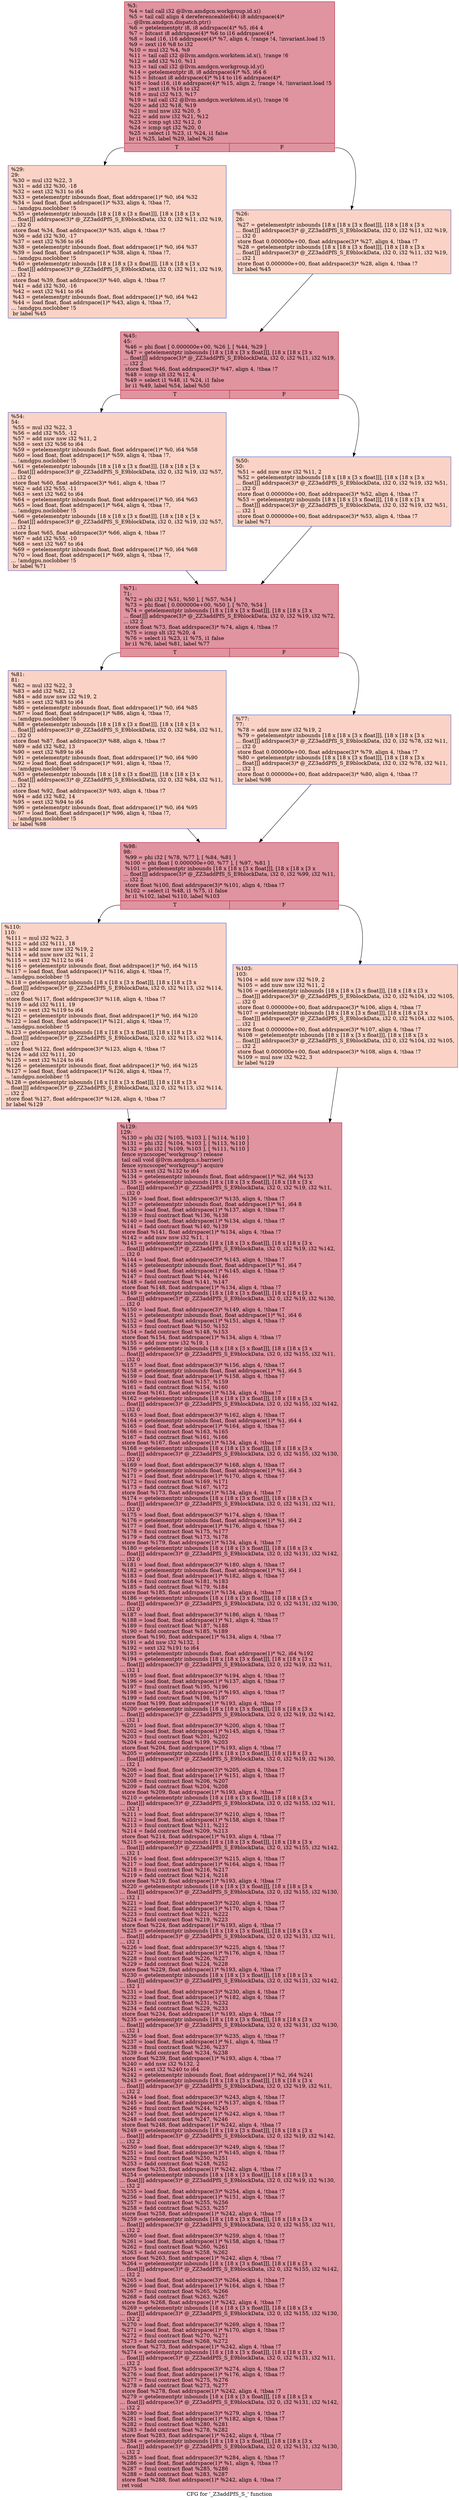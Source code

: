 digraph "CFG for '_Z3addPfS_S_' function" {
	label="CFG for '_Z3addPfS_S_' function";

	Node0x5e4bec0 [shape=record,color="#b70d28ff", style=filled, fillcolor="#b70d2870",label="{%3:\l  %4 = tail call i32 @llvm.amdgcn.workgroup.id.x()\l  %5 = tail call align 4 dereferenceable(64) i8 addrspace(4)*\l... @llvm.amdgcn.dispatch.ptr()\l  %6 = getelementptr i8, i8 addrspace(4)* %5, i64 4\l  %7 = bitcast i8 addrspace(4)* %6 to i16 addrspace(4)*\l  %8 = load i16, i16 addrspace(4)* %7, align 4, !range !4, !invariant.load !5\l  %9 = zext i16 %8 to i32\l  %10 = mul i32 %4, %9\l  %11 = tail call i32 @llvm.amdgcn.workitem.id.x(), !range !6\l  %12 = add i32 %10, %11\l  %13 = tail call i32 @llvm.amdgcn.workgroup.id.y()\l  %14 = getelementptr i8, i8 addrspace(4)* %5, i64 6\l  %15 = bitcast i8 addrspace(4)* %14 to i16 addrspace(4)*\l  %16 = load i16, i16 addrspace(4)* %15, align 2, !range !4, !invariant.load !5\l  %17 = zext i16 %16 to i32\l  %18 = mul i32 %13, %17\l  %19 = tail call i32 @llvm.amdgcn.workitem.id.y(), !range !6\l  %20 = add i32 %18, %19\l  %21 = mul nsw i32 %20, 5\l  %22 = add nsw i32 %21, %12\l  %23 = icmp sgt i32 %12, 0\l  %24 = icmp sgt i32 %20, 0\l  %25 = select i1 %23, i1 %24, i1 false\l  br i1 %25, label %29, label %26\l|{<s0>T|<s1>F}}"];
	Node0x5e4bec0:s0 -> Node0x5e4fb00;
	Node0x5e4bec0:s1 -> Node0x5e4fb90;
	Node0x5e4fb90 [shape=record,color="#3d50c3ff", style=filled, fillcolor="#f59c7d70",label="{%26:\l26:                                               \l  %27 = getelementptr inbounds [18 x [18 x [3 x float]]], [18 x [18 x [3 x\l... float]]] addrspace(3)* @_ZZ3addPfS_S_E9blockData, i32 0, i32 %11, i32 %19,\l... i32 0\l  store float 0.000000e+00, float addrspace(3)* %27, align 4, !tbaa !7\l  %28 = getelementptr inbounds [18 x [18 x [3 x float]]], [18 x [18 x [3 x\l... float]]] addrspace(3)* @_ZZ3addPfS_S_E9blockData, i32 0, i32 %11, i32 %19,\l... i32 1\l  store float 0.000000e+00, float addrspace(3)* %28, align 4, !tbaa !7\l  br label %45\l}"];
	Node0x5e4fb90 -> Node0x5e511d0;
	Node0x5e4fb00 [shape=record,color="#3d50c3ff", style=filled, fillcolor="#f59c7d70",label="{%29:\l29:                                               \l  %30 = mul i32 %22, 3\l  %31 = add i32 %30, -18\l  %32 = sext i32 %31 to i64\l  %33 = getelementptr inbounds float, float addrspace(1)* %0, i64 %32\l  %34 = load float, float addrspace(1)* %33, align 4, !tbaa !7,\l... !amdgpu.noclobber !5\l  %35 = getelementptr inbounds [18 x [18 x [3 x float]]], [18 x [18 x [3 x\l... float]]] addrspace(3)* @_ZZ3addPfS_S_E9blockData, i32 0, i32 %11, i32 %19,\l... i32 0\l  store float %34, float addrspace(3)* %35, align 4, !tbaa !7\l  %36 = add i32 %30, -17\l  %37 = sext i32 %36 to i64\l  %38 = getelementptr inbounds float, float addrspace(1)* %0, i64 %37\l  %39 = load float, float addrspace(1)* %38, align 4, !tbaa !7,\l... !amdgpu.noclobber !5\l  %40 = getelementptr inbounds [18 x [18 x [3 x float]]], [18 x [18 x [3 x\l... float]]] addrspace(3)* @_ZZ3addPfS_S_E9blockData, i32 0, i32 %11, i32 %19,\l... i32 1\l  store float %39, float addrspace(3)* %40, align 4, !tbaa !7\l  %41 = add i32 %30, -16\l  %42 = sext i32 %41 to i64\l  %43 = getelementptr inbounds float, float addrspace(1)* %0, i64 %42\l  %44 = load float, float addrspace(1)* %43, align 4, !tbaa !7,\l... !amdgpu.noclobber !5\l  br label %45\l}"];
	Node0x5e4fb00 -> Node0x5e511d0;
	Node0x5e511d0 [shape=record,color="#b70d28ff", style=filled, fillcolor="#b70d2870",label="{%45:\l45:                                               \l  %46 = phi float [ 0.000000e+00, %26 ], [ %44, %29 ]\l  %47 = getelementptr inbounds [18 x [18 x [3 x float]]], [18 x [18 x [3 x\l... float]]] addrspace(3)* @_ZZ3addPfS_S_E9blockData, i32 0, i32 %11, i32 %19,\l... i32 2\l  store float %46, float addrspace(3)* %47, align 4, !tbaa !7\l  %48 = icmp slt i32 %12, 4\l  %49 = select i1 %48, i1 %24, i1 false\l  br i1 %49, label %54, label %50\l|{<s0>T|<s1>F}}"];
	Node0x5e511d0:s0 -> Node0x5e52330;
	Node0x5e511d0:s1 -> Node0x5e52380;
	Node0x5e52380 [shape=record,color="#3d50c3ff", style=filled, fillcolor="#f59c7d70",label="{%50:\l50:                                               \l  %51 = add nuw nsw i32 %11, 2\l  %52 = getelementptr inbounds [18 x [18 x [3 x float]]], [18 x [18 x [3 x\l... float]]] addrspace(3)* @_ZZ3addPfS_S_E9blockData, i32 0, i32 %19, i32 %51,\l... i32 0\l  store float 0.000000e+00, float addrspace(3)* %52, align 4, !tbaa !7\l  %53 = getelementptr inbounds [18 x [18 x [3 x float]]], [18 x [18 x [3 x\l... float]]] addrspace(3)* @_ZZ3addPfS_S_E9blockData, i32 0, i32 %19, i32 %51,\l... i32 1\l  store float 0.000000e+00, float addrspace(3)* %53, align 4, !tbaa !7\l  br label %71\l}"];
	Node0x5e52380 -> Node0x5e528a0;
	Node0x5e52330 [shape=record,color="#3d50c3ff", style=filled, fillcolor="#f59c7d70",label="{%54:\l54:                                               \l  %55 = mul i32 %22, 3\l  %56 = add i32 %55, -12\l  %57 = add nuw nsw i32 %11, 2\l  %58 = sext i32 %56 to i64\l  %59 = getelementptr inbounds float, float addrspace(1)* %0, i64 %58\l  %60 = load float, float addrspace(1)* %59, align 4, !tbaa !7,\l... !amdgpu.noclobber !5\l  %61 = getelementptr inbounds [18 x [18 x [3 x float]]], [18 x [18 x [3 x\l... float]]] addrspace(3)* @_ZZ3addPfS_S_E9blockData, i32 0, i32 %19, i32 %57,\l... i32 0\l  store float %60, float addrspace(3)* %61, align 4, !tbaa !7\l  %62 = add i32 %55, -11\l  %63 = sext i32 %62 to i64\l  %64 = getelementptr inbounds float, float addrspace(1)* %0, i64 %63\l  %65 = load float, float addrspace(1)* %64, align 4, !tbaa !7,\l... !amdgpu.noclobber !5\l  %66 = getelementptr inbounds [18 x [18 x [3 x float]]], [18 x [18 x [3 x\l... float]]] addrspace(3)* @_ZZ3addPfS_S_E9blockData, i32 0, i32 %19, i32 %57,\l... i32 1\l  store float %65, float addrspace(3)* %66, align 4, !tbaa !7\l  %67 = add i32 %55, -10\l  %68 = sext i32 %67 to i64\l  %69 = getelementptr inbounds float, float addrspace(1)* %0, i64 %68\l  %70 = load float, float addrspace(1)* %69, align 4, !tbaa !7,\l... !amdgpu.noclobber !5\l  br label %71\l}"];
	Node0x5e52330 -> Node0x5e528a0;
	Node0x5e528a0 [shape=record,color="#b70d28ff", style=filled, fillcolor="#b70d2870",label="{%71:\l71:                                               \l  %72 = phi i32 [ %51, %50 ], [ %57, %54 ]\l  %73 = phi float [ 0.000000e+00, %50 ], [ %70, %54 ]\l  %74 = getelementptr inbounds [18 x [18 x [3 x float]]], [18 x [18 x [3 x\l... float]]] addrspace(3)* @_ZZ3addPfS_S_E9blockData, i32 0, i32 %19, i32 %72,\l... i32 2\l  store float %73, float addrspace(3)* %74, align 4, !tbaa !7\l  %75 = icmp slt i32 %20, 4\l  %76 = select i1 %23, i1 %75, i1 false\l  br i1 %76, label %81, label %77\l|{<s0>T|<s1>F}}"];
	Node0x5e528a0:s0 -> Node0x5e53b80;
	Node0x5e528a0:s1 -> Node0x5e53bd0;
	Node0x5e53bd0 [shape=record,color="#3d50c3ff", style=filled, fillcolor="#f59c7d70",label="{%77:\l77:                                               \l  %78 = add nuw nsw i32 %19, 2\l  %79 = getelementptr inbounds [18 x [18 x [3 x float]]], [18 x [18 x [3 x\l... float]]] addrspace(3)* @_ZZ3addPfS_S_E9blockData, i32 0, i32 %78, i32 %11,\l... i32 0\l  store float 0.000000e+00, float addrspace(3)* %79, align 4, !tbaa !7\l  %80 = getelementptr inbounds [18 x [18 x [3 x float]]], [18 x [18 x [3 x\l... float]]] addrspace(3)* @_ZZ3addPfS_S_E9blockData, i32 0, i32 %78, i32 %11,\l... i32 1\l  store float 0.000000e+00, float addrspace(3)* %80, align 4, !tbaa !7\l  br label %98\l}"];
	Node0x5e53bd0 -> Node0x5e540c0;
	Node0x5e53b80 [shape=record,color="#3d50c3ff", style=filled, fillcolor="#f59c7d70",label="{%81:\l81:                                               \l  %82 = mul i32 %22, 3\l  %83 = add i32 %82, 12\l  %84 = add nuw nsw i32 %19, 2\l  %85 = sext i32 %83 to i64\l  %86 = getelementptr inbounds float, float addrspace(1)* %0, i64 %85\l  %87 = load float, float addrspace(1)* %86, align 4, !tbaa !7,\l... !amdgpu.noclobber !5\l  %88 = getelementptr inbounds [18 x [18 x [3 x float]]], [18 x [18 x [3 x\l... float]]] addrspace(3)* @_ZZ3addPfS_S_E9blockData, i32 0, i32 %84, i32 %11,\l... i32 0\l  store float %87, float addrspace(3)* %88, align 4, !tbaa !7\l  %89 = add i32 %82, 13\l  %90 = sext i32 %89 to i64\l  %91 = getelementptr inbounds float, float addrspace(1)* %0, i64 %90\l  %92 = load float, float addrspace(1)* %91, align 4, !tbaa !7,\l... !amdgpu.noclobber !5\l  %93 = getelementptr inbounds [18 x [18 x [3 x float]]], [18 x [18 x [3 x\l... float]]] addrspace(3)* @_ZZ3addPfS_S_E9blockData, i32 0, i32 %84, i32 %11,\l... i32 1\l  store float %92, float addrspace(3)* %93, align 4, !tbaa !7\l  %94 = add i32 %82, 14\l  %95 = sext i32 %94 to i64\l  %96 = getelementptr inbounds float, float addrspace(1)* %0, i64 %95\l  %97 = load float, float addrspace(1)* %96, align 4, !tbaa !7,\l... !amdgpu.noclobber !5\l  br label %98\l}"];
	Node0x5e53b80 -> Node0x5e540c0;
	Node0x5e540c0 [shape=record,color="#b70d28ff", style=filled, fillcolor="#b70d2870",label="{%98:\l98:                                               \l  %99 = phi i32 [ %78, %77 ], [ %84, %81 ]\l  %100 = phi float [ 0.000000e+00, %77 ], [ %97, %81 ]\l  %101 = getelementptr inbounds [18 x [18 x [3 x float]]], [18 x [18 x [3 x\l... float]]] addrspace(3)* @_ZZ3addPfS_S_E9blockData, i32 0, i32 %99, i32 %11,\l... i32 2\l  store float %100, float addrspace(3)* %101, align 4, !tbaa !7\l  %102 = select i1 %48, i1 %75, i1 false\l  br i1 %102, label %110, label %103\l|{<s0>T|<s1>F}}"];
	Node0x5e540c0:s0 -> Node0x5e55110;
	Node0x5e540c0:s1 -> Node0x5e55160;
	Node0x5e55160 [shape=record,color="#3d50c3ff", style=filled, fillcolor="#f59c7d70",label="{%103:\l103:                                              \l  %104 = add nuw nsw i32 %19, 2\l  %105 = add nuw nsw i32 %11, 2\l  %106 = getelementptr inbounds [18 x [18 x [3 x float]]], [18 x [18 x [3 x\l... float]]] addrspace(3)* @_ZZ3addPfS_S_E9blockData, i32 0, i32 %104, i32 %105,\l... i32 0\l  store float 0.000000e+00, float addrspace(3)* %106, align 4, !tbaa !7\l  %107 = getelementptr inbounds [18 x [18 x [3 x float]]], [18 x [18 x [3 x\l... float]]] addrspace(3)* @_ZZ3addPfS_S_E9blockData, i32 0, i32 %104, i32 %105,\l... i32 1\l  store float 0.000000e+00, float addrspace(3)* %107, align 4, !tbaa !7\l  %108 = getelementptr inbounds [18 x [18 x [3 x float]]], [18 x [18 x [3 x\l... float]]] addrspace(3)* @_ZZ3addPfS_S_E9blockData, i32 0, i32 %104, i32 %105,\l... i32 2\l  store float 0.000000e+00, float addrspace(3)* %108, align 4, !tbaa !7\l  %109 = mul nsw i32 %22, 3\l  br label %129\l}"];
	Node0x5e55160 -> Node0x5e55900;
	Node0x5e55110 [shape=record,color="#3d50c3ff", style=filled, fillcolor="#f59c7d70",label="{%110:\l110:                                              \l  %111 = mul i32 %22, 3\l  %112 = add i32 %111, 18\l  %113 = add nuw nsw i32 %19, 2\l  %114 = add nuw nsw i32 %11, 2\l  %115 = sext i32 %112 to i64\l  %116 = getelementptr inbounds float, float addrspace(1)* %0, i64 %115\l  %117 = load float, float addrspace(1)* %116, align 4, !tbaa !7,\l... !amdgpu.noclobber !5\l  %118 = getelementptr inbounds [18 x [18 x [3 x float]]], [18 x [18 x [3 x\l... float]]] addrspace(3)* @_ZZ3addPfS_S_E9blockData, i32 0, i32 %113, i32 %114,\l... i32 0\l  store float %117, float addrspace(3)* %118, align 4, !tbaa !7\l  %119 = add i32 %111, 19\l  %120 = sext i32 %119 to i64\l  %121 = getelementptr inbounds float, float addrspace(1)* %0, i64 %120\l  %122 = load float, float addrspace(1)* %121, align 4, !tbaa !7,\l... !amdgpu.noclobber !5\l  %123 = getelementptr inbounds [18 x [18 x [3 x float]]], [18 x [18 x [3 x\l... float]]] addrspace(3)* @_ZZ3addPfS_S_E9blockData, i32 0, i32 %113, i32 %114,\l... i32 1\l  store float %122, float addrspace(3)* %123, align 4, !tbaa !7\l  %124 = add i32 %111, 20\l  %125 = sext i32 %124 to i64\l  %126 = getelementptr inbounds float, float addrspace(1)* %0, i64 %125\l  %127 = load float, float addrspace(1)* %126, align 4, !tbaa !7,\l... !amdgpu.noclobber !5\l  %128 = getelementptr inbounds [18 x [18 x [3 x float]]], [18 x [18 x [3 x\l... float]]] addrspace(3)* @_ZZ3addPfS_S_E9blockData, i32 0, i32 %113, i32 %114,\l... i32 2\l  store float %127, float addrspace(3)* %128, align 4, !tbaa !7\l  br label %129\l}"];
	Node0x5e55110 -> Node0x5e55900;
	Node0x5e55900 [shape=record,color="#b70d28ff", style=filled, fillcolor="#b70d2870",label="{%129:\l129:                                              \l  %130 = phi i32 [ %105, %103 ], [ %114, %110 ]\l  %131 = phi i32 [ %104, %103 ], [ %113, %110 ]\l  %132 = phi i32 [ %109, %103 ], [ %111, %110 ]\l  fence syncscope(\"workgroup\") release\l  tail call void @llvm.amdgcn.s.barrier()\l  fence syncscope(\"workgroup\") acquire\l  %133 = sext i32 %132 to i64\l  %134 = getelementptr inbounds float, float addrspace(1)* %2, i64 %133\l  %135 = getelementptr inbounds [18 x [18 x [3 x float]]], [18 x [18 x [3 x\l... float]]] addrspace(3)* @_ZZ3addPfS_S_E9blockData, i32 0, i32 %19, i32 %11,\l... i32 0\l  %136 = load float, float addrspace(3)* %135, align 4, !tbaa !7\l  %137 = getelementptr inbounds float, float addrspace(1)* %1, i64 8\l  %138 = load float, float addrspace(1)* %137, align 4, !tbaa !7\l  %139 = fmul contract float %136, %138\l  %140 = load float, float addrspace(1)* %134, align 4, !tbaa !7\l  %141 = fadd contract float %140, %139\l  store float %141, float addrspace(1)* %134, align 4, !tbaa !7\l  %142 = add nuw nsw i32 %11, 1\l  %143 = getelementptr inbounds [18 x [18 x [3 x float]]], [18 x [18 x [3 x\l... float]]] addrspace(3)* @_ZZ3addPfS_S_E9blockData, i32 0, i32 %19, i32 %142,\l... i32 0\l  %144 = load float, float addrspace(3)* %143, align 4, !tbaa !7\l  %145 = getelementptr inbounds float, float addrspace(1)* %1, i64 7\l  %146 = load float, float addrspace(1)* %145, align 4, !tbaa !7\l  %147 = fmul contract float %144, %146\l  %148 = fadd contract float %141, %147\l  store float %148, float addrspace(1)* %134, align 4, !tbaa !7\l  %149 = getelementptr inbounds [18 x [18 x [3 x float]]], [18 x [18 x [3 x\l... float]]] addrspace(3)* @_ZZ3addPfS_S_E9blockData, i32 0, i32 %19, i32 %130,\l... i32 0\l  %150 = load float, float addrspace(3)* %149, align 4, !tbaa !7\l  %151 = getelementptr inbounds float, float addrspace(1)* %1, i64 6\l  %152 = load float, float addrspace(1)* %151, align 4, !tbaa !7\l  %153 = fmul contract float %150, %152\l  %154 = fadd contract float %148, %153\l  store float %154, float addrspace(1)* %134, align 4, !tbaa !7\l  %155 = add nuw nsw i32 %19, 1\l  %156 = getelementptr inbounds [18 x [18 x [3 x float]]], [18 x [18 x [3 x\l... float]]] addrspace(3)* @_ZZ3addPfS_S_E9blockData, i32 0, i32 %155, i32 %11,\l... i32 0\l  %157 = load float, float addrspace(3)* %156, align 4, !tbaa !7\l  %158 = getelementptr inbounds float, float addrspace(1)* %1, i64 5\l  %159 = load float, float addrspace(1)* %158, align 4, !tbaa !7\l  %160 = fmul contract float %157, %159\l  %161 = fadd contract float %154, %160\l  store float %161, float addrspace(1)* %134, align 4, !tbaa !7\l  %162 = getelementptr inbounds [18 x [18 x [3 x float]]], [18 x [18 x [3 x\l... float]]] addrspace(3)* @_ZZ3addPfS_S_E9blockData, i32 0, i32 %155, i32 %142,\l... i32 0\l  %163 = load float, float addrspace(3)* %162, align 4, !tbaa !7\l  %164 = getelementptr inbounds float, float addrspace(1)* %1, i64 4\l  %165 = load float, float addrspace(1)* %164, align 4, !tbaa !7\l  %166 = fmul contract float %163, %165\l  %167 = fadd contract float %161, %166\l  store float %167, float addrspace(1)* %134, align 4, !tbaa !7\l  %168 = getelementptr inbounds [18 x [18 x [3 x float]]], [18 x [18 x [3 x\l... float]]] addrspace(3)* @_ZZ3addPfS_S_E9blockData, i32 0, i32 %155, i32 %130,\l... i32 0\l  %169 = load float, float addrspace(3)* %168, align 4, !tbaa !7\l  %170 = getelementptr inbounds float, float addrspace(1)* %1, i64 3\l  %171 = load float, float addrspace(1)* %170, align 4, !tbaa !7\l  %172 = fmul contract float %169, %171\l  %173 = fadd contract float %167, %172\l  store float %173, float addrspace(1)* %134, align 4, !tbaa !7\l  %174 = getelementptr inbounds [18 x [18 x [3 x float]]], [18 x [18 x [3 x\l... float]]] addrspace(3)* @_ZZ3addPfS_S_E9blockData, i32 0, i32 %131, i32 %11,\l... i32 0\l  %175 = load float, float addrspace(3)* %174, align 4, !tbaa !7\l  %176 = getelementptr inbounds float, float addrspace(1)* %1, i64 2\l  %177 = load float, float addrspace(1)* %176, align 4, !tbaa !7\l  %178 = fmul contract float %175, %177\l  %179 = fadd contract float %173, %178\l  store float %179, float addrspace(1)* %134, align 4, !tbaa !7\l  %180 = getelementptr inbounds [18 x [18 x [3 x float]]], [18 x [18 x [3 x\l... float]]] addrspace(3)* @_ZZ3addPfS_S_E9blockData, i32 0, i32 %131, i32 %142,\l... i32 0\l  %181 = load float, float addrspace(3)* %180, align 4, !tbaa !7\l  %182 = getelementptr inbounds float, float addrspace(1)* %1, i64 1\l  %183 = load float, float addrspace(1)* %182, align 4, !tbaa !7\l  %184 = fmul contract float %181, %183\l  %185 = fadd contract float %179, %184\l  store float %185, float addrspace(1)* %134, align 4, !tbaa !7\l  %186 = getelementptr inbounds [18 x [18 x [3 x float]]], [18 x [18 x [3 x\l... float]]] addrspace(3)* @_ZZ3addPfS_S_E9blockData, i32 0, i32 %131, i32 %130,\l... i32 0\l  %187 = load float, float addrspace(3)* %186, align 4, !tbaa !7\l  %188 = load float, float addrspace(1)* %1, align 4, !tbaa !7\l  %189 = fmul contract float %187, %188\l  %190 = fadd contract float %185, %189\l  store float %190, float addrspace(1)* %134, align 4, !tbaa !7\l  %191 = add nsw i32 %132, 1\l  %192 = sext i32 %191 to i64\l  %193 = getelementptr inbounds float, float addrspace(1)* %2, i64 %192\l  %194 = getelementptr inbounds [18 x [18 x [3 x float]]], [18 x [18 x [3 x\l... float]]] addrspace(3)* @_ZZ3addPfS_S_E9blockData, i32 0, i32 %19, i32 %11,\l... i32 1\l  %195 = load float, float addrspace(3)* %194, align 4, !tbaa !7\l  %196 = load float, float addrspace(1)* %137, align 4, !tbaa !7\l  %197 = fmul contract float %195, %196\l  %198 = load float, float addrspace(1)* %193, align 4, !tbaa !7\l  %199 = fadd contract float %198, %197\l  store float %199, float addrspace(1)* %193, align 4, !tbaa !7\l  %200 = getelementptr inbounds [18 x [18 x [3 x float]]], [18 x [18 x [3 x\l... float]]] addrspace(3)* @_ZZ3addPfS_S_E9blockData, i32 0, i32 %19, i32 %142,\l... i32 1\l  %201 = load float, float addrspace(3)* %200, align 4, !tbaa !7\l  %202 = load float, float addrspace(1)* %145, align 4, !tbaa !7\l  %203 = fmul contract float %201, %202\l  %204 = fadd contract float %199, %203\l  store float %204, float addrspace(1)* %193, align 4, !tbaa !7\l  %205 = getelementptr inbounds [18 x [18 x [3 x float]]], [18 x [18 x [3 x\l... float]]] addrspace(3)* @_ZZ3addPfS_S_E9blockData, i32 0, i32 %19, i32 %130,\l... i32 1\l  %206 = load float, float addrspace(3)* %205, align 4, !tbaa !7\l  %207 = load float, float addrspace(1)* %151, align 4, !tbaa !7\l  %208 = fmul contract float %206, %207\l  %209 = fadd contract float %204, %208\l  store float %209, float addrspace(1)* %193, align 4, !tbaa !7\l  %210 = getelementptr inbounds [18 x [18 x [3 x float]]], [18 x [18 x [3 x\l... float]]] addrspace(3)* @_ZZ3addPfS_S_E9blockData, i32 0, i32 %155, i32 %11,\l... i32 1\l  %211 = load float, float addrspace(3)* %210, align 4, !tbaa !7\l  %212 = load float, float addrspace(1)* %158, align 4, !tbaa !7\l  %213 = fmul contract float %211, %212\l  %214 = fadd contract float %209, %213\l  store float %214, float addrspace(1)* %193, align 4, !tbaa !7\l  %215 = getelementptr inbounds [18 x [18 x [3 x float]]], [18 x [18 x [3 x\l... float]]] addrspace(3)* @_ZZ3addPfS_S_E9blockData, i32 0, i32 %155, i32 %142,\l... i32 1\l  %216 = load float, float addrspace(3)* %215, align 4, !tbaa !7\l  %217 = load float, float addrspace(1)* %164, align 4, !tbaa !7\l  %218 = fmul contract float %216, %217\l  %219 = fadd contract float %214, %218\l  store float %219, float addrspace(1)* %193, align 4, !tbaa !7\l  %220 = getelementptr inbounds [18 x [18 x [3 x float]]], [18 x [18 x [3 x\l... float]]] addrspace(3)* @_ZZ3addPfS_S_E9blockData, i32 0, i32 %155, i32 %130,\l... i32 1\l  %221 = load float, float addrspace(3)* %220, align 4, !tbaa !7\l  %222 = load float, float addrspace(1)* %170, align 4, !tbaa !7\l  %223 = fmul contract float %221, %222\l  %224 = fadd contract float %219, %223\l  store float %224, float addrspace(1)* %193, align 4, !tbaa !7\l  %225 = getelementptr inbounds [18 x [18 x [3 x float]]], [18 x [18 x [3 x\l... float]]] addrspace(3)* @_ZZ3addPfS_S_E9blockData, i32 0, i32 %131, i32 %11,\l... i32 1\l  %226 = load float, float addrspace(3)* %225, align 4, !tbaa !7\l  %227 = load float, float addrspace(1)* %176, align 4, !tbaa !7\l  %228 = fmul contract float %226, %227\l  %229 = fadd contract float %224, %228\l  store float %229, float addrspace(1)* %193, align 4, !tbaa !7\l  %230 = getelementptr inbounds [18 x [18 x [3 x float]]], [18 x [18 x [3 x\l... float]]] addrspace(3)* @_ZZ3addPfS_S_E9blockData, i32 0, i32 %131, i32 %142,\l... i32 1\l  %231 = load float, float addrspace(3)* %230, align 4, !tbaa !7\l  %232 = load float, float addrspace(1)* %182, align 4, !tbaa !7\l  %233 = fmul contract float %231, %232\l  %234 = fadd contract float %229, %233\l  store float %234, float addrspace(1)* %193, align 4, !tbaa !7\l  %235 = getelementptr inbounds [18 x [18 x [3 x float]]], [18 x [18 x [3 x\l... float]]] addrspace(3)* @_ZZ3addPfS_S_E9blockData, i32 0, i32 %131, i32 %130,\l... i32 1\l  %236 = load float, float addrspace(3)* %235, align 4, !tbaa !7\l  %237 = load float, float addrspace(1)* %1, align 4, !tbaa !7\l  %238 = fmul contract float %236, %237\l  %239 = fadd contract float %234, %238\l  store float %239, float addrspace(1)* %193, align 4, !tbaa !7\l  %240 = add nsw i32 %132, 2\l  %241 = sext i32 %240 to i64\l  %242 = getelementptr inbounds float, float addrspace(1)* %2, i64 %241\l  %243 = getelementptr inbounds [18 x [18 x [3 x float]]], [18 x [18 x [3 x\l... float]]] addrspace(3)* @_ZZ3addPfS_S_E9blockData, i32 0, i32 %19, i32 %11,\l... i32 2\l  %244 = load float, float addrspace(3)* %243, align 4, !tbaa !7\l  %245 = load float, float addrspace(1)* %137, align 4, !tbaa !7\l  %246 = fmul contract float %244, %245\l  %247 = load float, float addrspace(1)* %242, align 4, !tbaa !7\l  %248 = fadd contract float %247, %246\l  store float %248, float addrspace(1)* %242, align 4, !tbaa !7\l  %249 = getelementptr inbounds [18 x [18 x [3 x float]]], [18 x [18 x [3 x\l... float]]] addrspace(3)* @_ZZ3addPfS_S_E9blockData, i32 0, i32 %19, i32 %142,\l... i32 2\l  %250 = load float, float addrspace(3)* %249, align 4, !tbaa !7\l  %251 = load float, float addrspace(1)* %145, align 4, !tbaa !7\l  %252 = fmul contract float %250, %251\l  %253 = fadd contract float %248, %252\l  store float %253, float addrspace(1)* %242, align 4, !tbaa !7\l  %254 = getelementptr inbounds [18 x [18 x [3 x float]]], [18 x [18 x [3 x\l... float]]] addrspace(3)* @_ZZ3addPfS_S_E9blockData, i32 0, i32 %19, i32 %130,\l... i32 2\l  %255 = load float, float addrspace(3)* %254, align 4, !tbaa !7\l  %256 = load float, float addrspace(1)* %151, align 4, !tbaa !7\l  %257 = fmul contract float %255, %256\l  %258 = fadd contract float %253, %257\l  store float %258, float addrspace(1)* %242, align 4, !tbaa !7\l  %259 = getelementptr inbounds [18 x [18 x [3 x float]]], [18 x [18 x [3 x\l... float]]] addrspace(3)* @_ZZ3addPfS_S_E9blockData, i32 0, i32 %155, i32 %11,\l... i32 2\l  %260 = load float, float addrspace(3)* %259, align 4, !tbaa !7\l  %261 = load float, float addrspace(1)* %158, align 4, !tbaa !7\l  %262 = fmul contract float %260, %261\l  %263 = fadd contract float %258, %262\l  store float %263, float addrspace(1)* %242, align 4, !tbaa !7\l  %264 = getelementptr inbounds [18 x [18 x [3 x float]]], [18 x [18 x [3 x\l... float]]] addrspace(3)* @_ZZ3addPfS_S_E9blockData, i32 0, i32 %155, i32 %142,\l... i32 2\l  %265 = load float, float addrspace(3)* %264, align 4, !tbaa !7\l  %266 = load float, float addrspace(1)* %164, align 4, !tbaa !7\l  %267 = fmul contract float %265, %266\l  %268 = fadd contract float %263, %267\l  store float %268, float addrspace(1)* %242, align 4, !tbaa !7\l  %269 = getelementptr inbounds [18 x [18 x [3 x float]]], [18 x [18 x [3 x\l... float]]] addrspace(3)* @_ZZ3addPfS_S_E9blockData, i32 0, i32 %155, i32 %130,\l... i32 2\l  %270 = load float, float addrspace(3)* %269, align 4, !tbaa !7\l  %271 = load float, float addrspace(1)* %170, align 4, !tbaa !7\l  %272 = fmul contract float %270, %271\l  %273 = fadd contract float %268, %272\l  store float %273, float addrspace(1)* %242, align 4, !tbaa !7\l  %274 = getelementptr inbounds [18 x [18 x [3 x float]]], [18 x [18 x [3 x\l... float]]] addrspace(3)* @_ZZ3addPfS_S_E9blockData, i32 0, i32 %131, i32 %11,\l... i32 2\l  %275 = load float, float addrspace(3)* %274, align 4, !tbaa !7\l  %276 = load float, float addrspace(1)* %176, align 4, !tbaa !7\l  %277 = fmul contract float %275, %276\l  %278 = fadd contract float %273, %277\l  store float %278, float addrspace(1)* %242, align 4, !tbaa !7\l  %279 = getelementptr inbounds [18 x [18 x [3 x float]]], [18 x [18 x [3 x\l... float]]] addrspace(3)* @_ZZ3addPfS_S_E9blockData, i32 0, i32 %131, i32 %142,\l... i32 2\l  %280 = load float, float addrspace(3)* %279, align 4, !tbaa !7\l  %281 = load float, float addrspace(1)* %182, align 4, !tbaa !7\l  %282 = fmul contract float %280, %281\l  %283 = fadd contract float %278, %282\l  store float %283, float addrspace(1)* %242, align 4, !tbaa !7\l  %284 = getelementptr inbounds [18 x [18 x [3 x float]]], [18 x [18 x [3 x\l... float]]] addrspace(3)* @_ZZ3addPfS_S_E9blockData, i32 0, i32 %131, i32 %130,\l... i32 2\l  %285 = load float, float addrspace(3)* %284, align 4, !tbaa !7\l  %286 = load float, float addrspace(1)* %1, align 4, !tbaa !7\l  %287 = fmul contract float %285, %286\l  %288 = fadd contract float %283, %287\l  store float %288, float addrspace(1)* %242, align 4, !tbaa !7\l  ret void\l}"];
}

